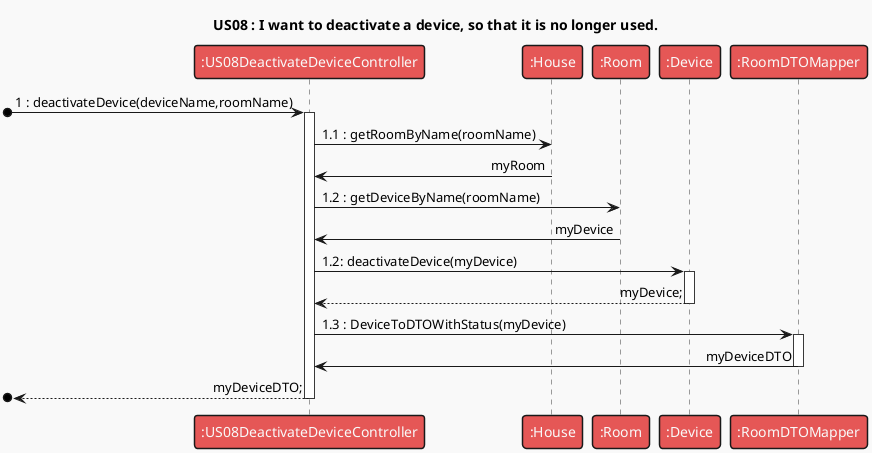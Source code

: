 @startuml
'https://plantuml.com/sequence-diagram

!theme mars
skinparam sequenceMessageAlign direction

title US08 : I want to deactivate a device, so that it is no longer used.
[o-> ":US08DeactivateDeviceController" ++ : 1 : deactivateDevice(deviceName,roomName)
":US08DeactivateDeviceController"-> ":House" : 1.1 : getRoomByName(roomName)
":House"-> ":US08DeactivateDeviceController" : myRoom
":US08DeactivateDeviceController"-> ":Room" : 1.2 : getDeviceByName(roomName)
":Room"-> ":US08DeactivateDeviceController" : myDevice
":US08DeactivateDeviceController" -> ":Device" ++: 1.2: deactivateDevice(myDevice)
":Device" --> ":US08DeactivateDeviceController" --: myDevice;
":US08DeactivateDeviceController"-> ":RoomDTOMapper" ++ : 1.3 : DeviceToDTOWithStatus(myDevice)
":RoomDTOMapper"-> ":US08DeactivateDeviceController" -- : myDeviceDTO
[o<-- ":US08DeactivateDeviceController" --: myDeviceDTO;
@enduml